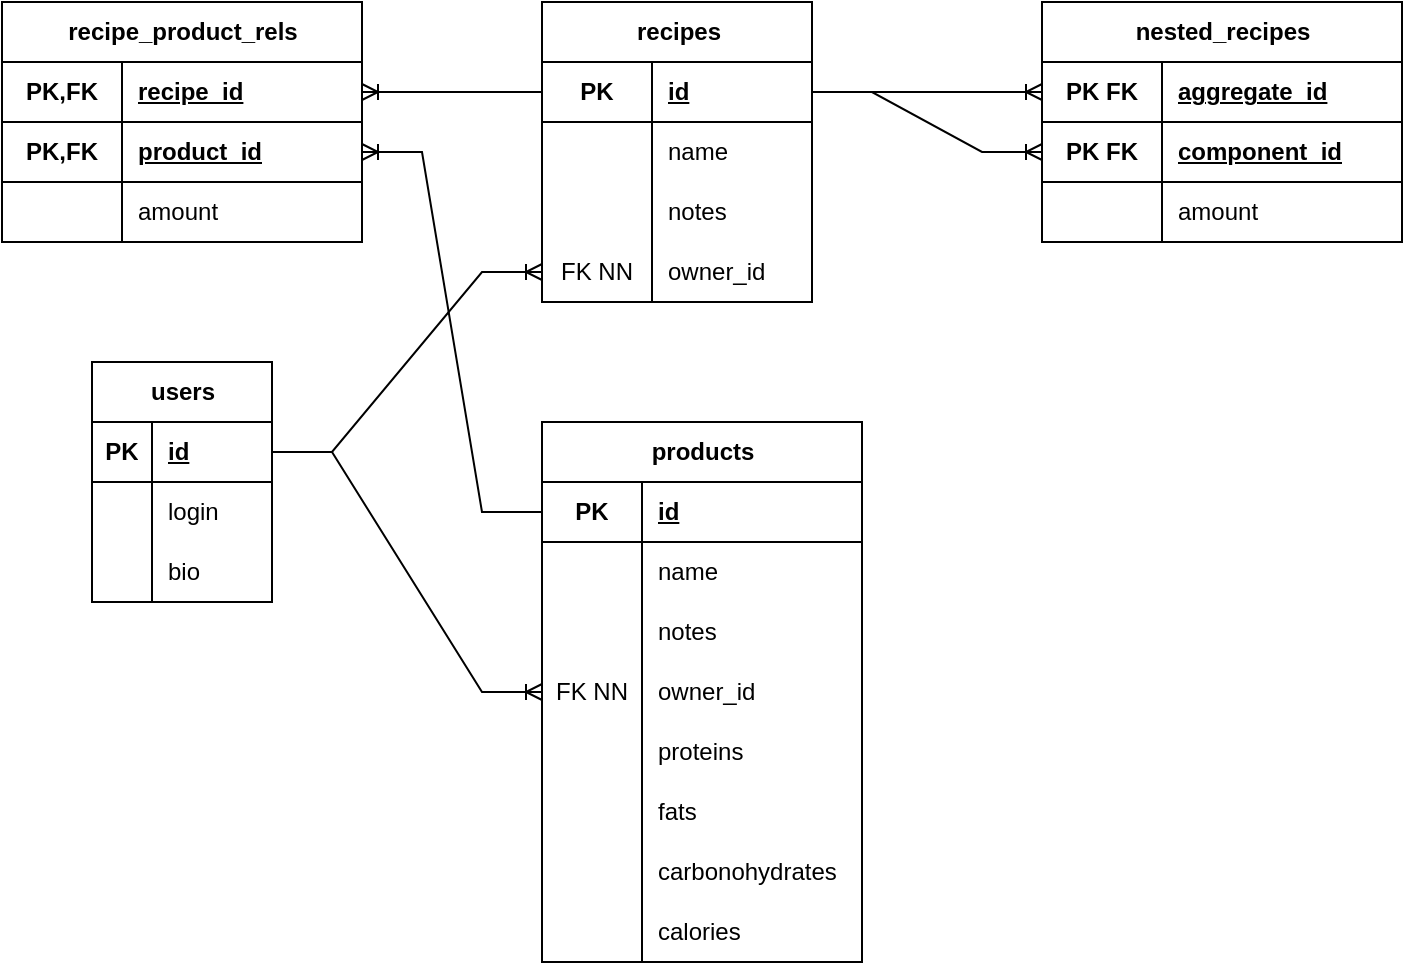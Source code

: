<mxfile>
    <diagram name="Page-1" id="bktZiqbW34DdxiBYwOLP">
        <mxGraphModel dx="1584" dy="827" grid="1" gridSize="10" guides="1" tooltips="1" connect="1" arrows="1" fold="1" page="0" pageScale="1" pageWidth="850" pageHeight="1100" math="0" shadow="0">
            <root>
                <mxCell id="0"/>
                <mxCell id="1" parent="0"/>
                <mxCell id="j-yExEiMpuhoz1rZ12O7-1" value="products" style="shape=table;startSize=30;container=1;collapsible=1;childLayout=tableLayout;fixedRows=1;rowLines=0;fontStyle=1;align=center;resizeLast=1;html=1;" parent="1" vertex="1">
                    <mxGeometry x="-250" y="-140" width="160" height="270" as="geometry"/>
                </mxCell>
                <mxCell id="j-yExEiMpuhoz1rZ12O7-2" value="" style="shape=tableRow;horizontal=0;startSize=0;swimlaneHead=0;swimlaneBody=0;fillColor=none;collapsible=0;dropTarget=0;points=[[0,0.5],[1,0.5]];portConstraint=eastwest;top=0;left=0;right=0;bottom=1;" parent="j-yExEiMpuhoz1rZ12O7-1" vertex="1">
                    <mxGeometry y="30" width="160" height="30" as="geometry"/>
                </mxCell>
                <mxCell id="j-yExEiMpuhoz1rZ12O7-3" value="PK" style="shape=partialRectangle;connectable=0;fillColor=none;top=0;left=0;bottom=0;right=0;fontStyle=1;overflow=hidden;whiteSpace=wrap;html=1;" parent="j-yExEiMpuhoz1rZ12O7-2" vertex="1">
                    <mxGeometry width="50" height="30" as="geometry">
                        <mxRectangle width="50" height="30" as="alternateBounds"/>
                    </mxGeometry>
                </mxCell>
                <mxCell id="j-yExEiMpuhoz1rZ12O7-4" value="id" style="shape=partialRectangle;connectable=0;fillColor=none;top=0;left=0;bottom=0;right=0;align=left;spacingLeft=6;fontStyle=5;overflow=hidden;whiteSpace=wrap;html=1;" parent="j-yExEiMpuhoz1rZ12O7-2" vertex="1">
                    <mxGeometry x="50" width="110" height="30" as="geometry">
                        <mxRectangle width="110" height="30" as="alternateBounds"/>
                    </mxGeometry>
                </mxCell>
                <mxCell id="j-yExEiMpuhoz1rZ12O7-5" value="" style="shape=tableRow;horizontal=0;startSize=0;swimlaneHead=0;swimlaneBody=0;fillColor=none;collapsible=0;dropTarget=0;points=[[0,0.5],[1,0.5]];portConstraint=eastwest;top=0;left=0;right=0;bottom=0;" parent="j-yExEiMpuhoz1rZ12O7-1" vertex="1">
                    <mxGeometry y="60" width="160" height="30" as="geometry"/>
                </mxCell>
                <mxCell id="j-yExEiMpuhoz1rZ12O7-6" value="" style="shape=partialRectangle;connectable=0;fillColor=none;top=0;left=0;bottom=0;right=0;editable=1;overflow=hidden;whiteSpace=wrap;html=1;" parent="j-yExEiMpuhoz1rZ12O7-5" vertex="1">
                    <mxGeometry width="50" height="30" as="geometry">
                        <mxRectangle width="50" height="30" as="alternateBounds"/>
                    </mxGeometry>
                </mxCell>
                <mxCell id="j-yExEiMpuhoz1rZ12O7-7" value="name" style="shape=partialRectangle;connectable=0;fillColor=none;top=0;left=0;bottom=0;right=0;align=left;spacingLeft=6;overflow=hidden;whiteSpace=wrap;html=1;" parent="j-yExEiMpuhoz1rZ12O7-5" vertex="1">
                    <mxGeometry x="50" width="110" height="30" as="geometry">
                        <mxRectangle width="110" height="30" as="alternateBounds"/>
                    </mxGeometry>
                </mxCell>
                <mxCell id="j-yExEiMpuhoz1rZ12O7-8" value="" style="shape=tableRow;horizontal=0;startSize=0;swimlaneHead=0;swimlaneBody=0;fillColor=none;collapsible=0;dropTarget=0;points=[[0,0.5],[1,0.5]];portConstraint=eastwest;top=0;left=0;right=0;bottom=0;" parent="j-yExEiMpuhoz1rZ12O7-1" vertex="1">
                    <mxGeometry y="90" width="160" height="30" as="geometry"/>
                </mxCell>
                <mxCell id="j-yExEiMpuhoz1rZ12O7-9" value="" style="shape=partialRectangle;connectable=0;fillColor=none;top=0;left=0;bottom=0;right=0;editable=1;overflow=hidden;whiteSpace=wrap;html=1;" parent="j-yExEiMpuhoz1rZ12O7-8" vertex="1">
                    <mxGeometry width="50" height="30" as="geometry">
                        <mxRectangle width="50" height="30" as="alternateBounds"/>
                    </mxGeometry>
                </mxCell>
                <mxCell id="j-yExEiMpuhoz1rZ12O7-10" value="notes" style="shape=partialRectangle;connectable=0;fillColor=none;top=0;left=0;bottom=0;right=0;align=left;spacingLeft=6;overflow=hidden;whiteSpace=wrap;html=1;" parent="j-yExEiMpuhoz1rZ12O7-8" vertex="1">
                    <mxGeometry x="50" width="110" height="30" as="geometry">
                        <mxRectangle width="110" height="30" as="alternateBounds"/>
                    </mxGeometry>
                </mxCell>
                <mxCell id="j-yExEiMpuhoz1rZ12O7-11" value="" style="shape=tableRow;horizontal=0;startSize=0;swimlaneHead=0;swimlaneBody=0;fillColor=none;collapsible=0;dropTarget=0;points=[[0,0.5],[1,0.5]];portConstraint=eastwest;top=0;left=0;right=0;bottom=0;" parent="j-yExEiMpuhoz1rZ12O7-1" vertex="1">
                    <mxGeometry y="120" width="160" height="30" as="geometry"/>
                </mxCell>
                <mxCell id="j-yExEiMpuhoz1rZ12O7-12" value="FK NN" style="shape=partialRectangle;connectable=0;fillColor=none;top=0;left=0;bottom=0;right=0;editable=1;overflow=hidden;whiteSpace=wrap;html=1;" parent="j-yExEiMpuhoz1rZ12O7-11" vertex="1">
                    <mxGeometry width="50" height="30" as="geometry">
                        <mxRectangle width="50" height="30" as="alternateBounds"/>
                    </mxGeometry>
                </mxCell>
                <mxCell id="j-yExEiMpuhoz1rZ12O7-13" value="owner_id" style="shape=partialRectangle;connectable=0;fillColor=none;top=0;left=0;bottom=0;right=0;align=left;spacingLeft=6;overflow=hidden;whiteSpace=wrap;html=1;" parent="j-yExEiMpuhoz1rZ12O7-11" vertex="1">
                    <mxGeometry x="50" width="110" height="30" as="geometry">
                        <mxRectangle width="110" height="30" as="alternateBounds"/>
                    </mxGeometry>
                </mxCell>
                <mxCell id="2" value="" style="shape=tableRow;horizontal=0;startSize=0;swimlaneHead=0;swimlaneBody=0;fillColor=none;collapsible=0;dropTarget=0;points=[[0,0.5],[1,0.5]];portConstraint=eastwest;top=0;left=0;right=0;bottom=0;" vertex="1" parent="j-yExEiMpuhoz1rZ12O7-1">
                    <mxGeometry y="150" width="160" height="30" as="geometry"/>
                </mxCell>
                <mxCell id="3" value="" style="shape=partialRectangle;connectable=0;fillColor=none;top=0;left=0;bottom=0;right=0;editable=1;overflow=hidden;whiteSpace=wrap;html=1;" vertex="1" parent="2">
                    <mxGeometry width="50" height="30" as="geometry">
                        <mxRectangle width="50" height="30" as="alternateBounds"/>
                    </mxGeometry>
                </mxCell>
                <mxCell id="4" value="proteins" style="shape=partialRectangle;connectable=0;fillColor=none;top=0;left=0;bottom=0;right=0;align=left;spacingLeft=6;overflow=hidden;whiteSpace=wrap;html=1;" vertex="1" parent="2">
                    <mxGeometry x="50" width="110" height="30" as="geometry">
                        <mxRectangle width="110" height="30" as="alternateBounds"/>
                    </mxGeometry>
                </mxCell>
                <mxCell id="8" value="" style="shape=tableRow;horizontal=0;startSize=0;swimlaneHead=0;swimlaneBody=0;fillColor=none;collapsible=0;dropTarget=0;points=[[0,0.5],[1,0.5]];portConstraint=eastwest;top=0;left=0;right=0;bottom=0;" vertex="1" parent="j-yExEiMpuhoz1rZ12O7-1">
                    <mxGeometry y="180" width="160" height="30" as="geometry"/>
                </mxCell>
                <mxCell id="9" value="" style="shape=partialRectangle;connectable=0;fillColor=none;top=0;left=0;bottom=0;right=0;editable=1;overflow=hidden;whiteSpace=wrap;html=1;" vertex="1" parent="8">
                    <mxGeometry width="50" height="30" as="geometry">
                        <mxRectangle width="50" height="30" as="alternateBounds"/>
                    </mxGeometry>
                </mxCell>
                <mxCell id="10" value="fats" style="shape=partialRectangle;connectable=0;fillColor=none;top=0;left=0;bottom=0;right=0;align=left;spacingLeft=6;overflow=hidden;whiteSpace=wrap;html=1;" vertex="1" parent="8">
                    <mxGeometry x="50" width="110" height="30" as="geometry">
                        <mxRectangle width="110" height="30" as="alternateBounds"/>
                    </mxGeometry>
                </mxCell>
                <mxCell id="30" value="" style="shape=tableRow;horizontal=0;startSize=0;swimlaneHead=0;swimlaneBody=0;fillColor=none;collapsible=0;dropTarget=0;points=[[0,0.5],[1,0.5]];portConstraint=eastwest;top=0;left=0;right=0;bottom=0;" vertex="1" parent="j-yExEiMpuhoz1rZ12O7-1">
                    <mxGeometry y="210" width="160" height="30" as="geometry"/>
                </mxCell>
                <mxCell id="31" value="" style="shape=partialRectangle;connectable=0;fillColor=none;top=0;left=0;bottom=0;right=0;editable=1;overflow=hidden;whiteSpace=wrap;html=1;" vertex="1" parent="30">
                    <mxGeometry width="50" height="30" as="geometry">
                        <mxRectangle width="50" height="30" as="alternateBounds"/>
                    </mxGeometry>
                </mxCell>
                <mxCell id="32" value="carbonohydrates" style="shape=partialRectangle;connectable=0;fillColor=none;top=0;left=0;bottom=0;right=0;align=left;spacingLeft=6;overflow=hidden;whiteSpace=wrap;html=1;" vertex="1" parent="30">
                    <mxGeometry x="50" width="110" height="30" as="geometry">
                        <mxRectangle width="110" height="30" as="alternateBounds"/>
                    </mxGeometry>
                </mxCell>
                <mxCell id="33" value="" style="shape=tableRow;horizontal=0;startSize=0;swimlaneHead=0;swimlaneBody=0;fillColor=none;collapsible=0;dropTarget=0;points=[[0,0.5],[1,0.5]];portConstraint=eastwest;top=0;left=0;right=0;bottom=0;" vertex="1" parent="j-yExEiMpuhoz1rZ12O7-1">
                    <mxGeometry y="240" width="160" height="30" as="geometry"/>
                </mxCell>
                <mxCell id="34" value="" style="shape=partialRectangle;connectable=0;fillColor=none;top=0;left=0;bottom=0;right=0;editable=1;overflow=hidden;whiteSpace=wrap;html=1;" vertex="1" parent="33">
                    <mxGeometry width="50" height="30" as="geometry">
                        <mxRectangle width="50" height="30" as="alternateBounds"/>
                    </mxGeometry>
                </mxCell>
                <mxCell id="35" value="calories" style="shape=partialRectangle;connectable=0;fillColor=none;top=0;left=0;bottom=0;right=0;align=left;spacingLeft=6;overflow=hidden;whiteSpace=wrap;html=1;" vertex="1" parent="33">
                    <mxGeometry x="50" width="110" height="30" as="geometry">
                        <mxRectangle width="110" height="30" as="alternateBounds"/>
                    </mxGeometry>
                </mxCell>
                <mxCell id="j-yExEiMpuhoz1rZ12O7-37" value="users" style="shape=table;startSize=30;container=1;collapsible=1;childLayout=tableLayout;fixedRows=1;rowLines=0;fontStyle=1;align=center;resizeLast=1;html=1;" parent="1" vertex="1">
                    <mxGeometry x="-475" y="-170" width="90" height="120" as="geometry"/>
                </mxCell>
                <mxCell id="j-yExEiMpuhoz1rZ12O7-38" value="" style="shape=tableRow;horizontal=0;startSize=0;swimlaneHead=0;swimlaneBody=0;fillColor=none;collapsible=0;dropTarget=0;points=[[0,0.5],[1,0.5]];portConstraint=eastwest;top=0;left=0;right=0;bottom=1;" parent="j-yExEiMpuhoz1rZ12O7-37" vertex="1">
                    <mxGeometry y="30" width="90" height="30" as="geometry"/>
                </mxCell>
                <mxCell id="j-yExEiMpuhoz1rZ12O7-39" value="PK" style="shape=partialRectangle;connectable=0;fillColor=none;top=0;left=0;bottom=0;right=0;fontStyle=1;overflow=hidden;whiteSpace=wrap;html=1;" parent="j-yExEiMpuhoz1rZ12O7-38" vertex="1">
                    <mxGeometry width="30" height="30" as="geometry">
                        <mxRectangle width="30" height="30" as="alternateBounds"/>
                    </mxGeometry>
                </mxCell>
                <mxCell id="j-yExEiMpuhoz1rZ12O7-40" value="id" style="shape=partialRectangle;connectable=0;fillColor=none;top=0;left=0;bottom=0;right=0;align=left;spacingLeft=6;fontStyle=5;overflow=hidden;whiteSpace=wrap;html=1;" parent="j-yExEiMpuhoz1rZ12O7-38" vertex="1">
                    <mxGeometry x="30" width="60" height="30" as="geometry">
                        <mxRectangle width="60" height="30" as="alternateBounds"/>
                    </mxGeometry>
                </mxCell>
                <mxCell id="j-yExEiMpuhoz1rZ12O7-41" value="" style="shape=tableRow;horizontal=0;startSize=0;swimlaneHead=0;swimlaneBody=0;fillColor=none;collapsible=0;dropTarget=0;points=[[0,0.5],[1,0.5]];portConstraint=eastwest;top=0;left=0;right=0;bottom=0;" parent="j-yExEiMpuhoz1rZ12O7-37" vertex="1">
                    <mxGeometry y="60" width="90" height="30" as="geometry"/>
                </mxCell>
                <mxCell id="j-yExEiMpuhoz1rZ12O7-42" value="" style="shape=partialRectangle;connectable=0;fillColor=none;top=0;left=0;bottom=0;right=0;editable=1;overflow=hidden;whiteSpace=wrap;html=1;" parent="j-yExEiMpuhoz1rZ12O7-41" vertex="1">
                    <mxGeometry width="30" height="30" as="geometry">
                        <mxRectangle width="30" height="30" as="alternateBounds"/>
                    </mxGeometry>
                </mxCell>
                <mxCell id="j-yExEiMpuhoz1rZ12O7-43" value="login" style="shape=partialRectangle;connectable=0;fillColor=none;top=0;left=0;bottom=0;right=0;align=left;spacingLeft=6;overflow=hidden;whiteSpace=wrap;html=1;" parent="j-yExEiMpuhoz1rZ12O7-41" vertex="1">
                    <mxGeometry x="30" width="60" height="30" as="geometry">
                        <mxRectangle width="60" height="30" as="alternateBounds"/>
                    </mxGeometry>
                </mxCell>
                <mxCell id="j-yExEiMpuhoz1rZ12O7-44" value="" style="shape=tableRow;horizontal=0;startSize=0;swimlaneHead=0;swimlaneBody=0;fillColor=none;collapsible=0;dropTarget=0;points=[[0,0.5],[1,0.5]];portConstraint=eastwest;top=0;left=0;right=0;bottom=0;" parent="j-yExEiMpuhoz1rZ12O7-37" vertex="1">
                    <mxGeometry y="90" width="90" height="30" as="geometry"/>
                </mxCell>
                <mxCell id="j-yExEiMpuhoz1rZ12O7-45" value="" style="shape=partialRectangle;connectable=0;fillColor=none;top=0;left=0;bottom=0;right=0;editable=1;overflow=hidden;whiteSpace=wrap;html=1;" parent="j-yExEiMpuhoz1rZ12O7-44" vertex="1">
                    <mxGeometry width="30" height="30" as="geometry">
                        <mxRectangle width="30" height="30" as="alternateBounds"/>
                    </mxGeometry>
                </mxCell>
                <mxCell id="j-yExEiMpuhoz1rZ12O7-46" value="bio" style="shape=partialRectangle;connectable=0;fillColor=none;top=0;left=0;bottom=0;right=0;align=left;spacingLeft=6;overflow=hidden;whiteSpace=wrap;html=1;" parent="j-yExEiMpuhoz1rZ12O7-44" vertex="1">
                    <mxGeometry x="30" width="60" height="30" as="geometry">
                        <mxRectangle width="60" height="30" as="alternateBounds"/>
                    </mxGeometry>
                </mxCell>
                <mxCell id="j-yExEiMpuhoz1rZ12O7-78" value="" style="edgeStyle=entityRelationEdgeStyle;fontSize=12;html=1;endArrow=ERoneToMany;rounded=0;" parent="1" source="j-yExEiMpuhoz1rZ12O7-38" target="j-yExEiMpuhoz1rZ12O7-11" edge="1">
                    <mxGeometry width="100" height="100" relative="1" as="geometry">
                        <mxPoint x="-240" y="250" as="sourcePoint"/>
                        <mxPoint x="-140" y="150" as="targetPoint"/>
                    </mxGeometry>
                </mxCell>
                <mxCell id="j-yExEiMpuhoz1rZ12O7-79" value="recipes" style="shape=table;startSize=30;container=1;collapsible=1;childLayout=tableLayout;fixedRows=1;rowLines=0;fontStyle=1;align=center;resizeLast=1;html=1;" parent="1" vertex="1">
                    <mxGeometry x="-250" y="-350" width="135" height="150" as="geometry"/>
                </mxCell>
                <mxCell id="j-yExEiMpuhoz1rZ12O7-80" value="" style="shape=tableRow;horizontal=0;startSize=0;swimlaneHead=0;swimlaneBody=0;fillColor=none;collapsible=0;dropTarget=0;points=[[0,0.5],[1,0.5]];portConstraint=eastwest;top=0;left=0;right=0;bottom=1;" parent="j-yExEiMpuhoz1rZ12O7-79" vertex="1">
                    <mxGeometry y="30" width="135" height="30" as="geometry"/>
                </mxCell>
                <mxCell id="j-yExEiMpuhoz1rZ12O7-81" value="PK" style="shape=partialRectangle;connectable=0;fillColor=none;top=0;left=0;bottom=0;right=0;fontStyle=1;overflow=hidden;whiteSpace=wrap;html=1;" parent="j-yExEiMpuhoz1rZ12O7-80" vertex="1">
                    <mxGeometry width="55" height="30" as="geometry">
                        <mxRectangle width="55" height="30" as="alternateBounds"/>
                    </mxGeometry>
                </mxCell>
                <mxCell id="j-yExEiMpuhoz1rZ12O7-82" value="id" style="shape=partialRectangle;connectable=0;fillColor=none;top=0;left=0;bottom=0;right=0;align=left;spacingLeft=6;fontStyle=5;overflow=hidden;whiteSpace=wrap;html=1;" parent="j-yExEiMpuhoz1rZ12O7-80" vertex="1">
                    <mxGeometry x="55" width="80" height="30" as="geometry">
                        <mxRectangle width="80" height="30" as="alternateBounds"/>
                    </mxGeometry>
                </mxCell>
                <mxCell id="j-yExEiMpuhoz1rZ12O7-83" value="" style="shape=tableRow;horizontal=0;startSize=0;swimlaneHead=0;swimlaneBody=0;fillColor=none;collapsible=0;dropTarget=0;points=[[0,0.5],[1,0.5]];portConstraint=eastwest;top=0;left=0;right=0;bottom=0;" parent="j-yExEiMpuhoz1rZ12O7-79" vertex="1">
                    <mxGeometry y="60" width="135" height="30" as="geometry"/>
                </mxCell>
                <mxCell id="j-yExEiMpuhoz1rZ12O7-84" value="" style="shape=partialRectangle;connectable=0;fillColor=none;top=0;left=0;bottom=0;right=0;editable=1;overflow=hidden;whiteSpace=wrap;html=1;" parent="j-yExEiMpuhoz1rZ12O7-83" vertex="1">
                    <mxGeometry width="55" height="30" as="geometry">
                        <mxRectangle width="55" height="30" as="alternateBounds"/>
                    </mxGeometry>
                </mxCell>
                <mxCell id="j-yExEiMpuhoz1rZ12O7-85" value="name" style="shape=partialRectangle;connectable=0;fillColor=none;top=0;left=0;bottom=0;right=0;align=left;spacingLeft=6;overflow=hidden;whiteSpace=wrap;html=1;" parent="j-yExEiMpuhoz1rZ12O7-83" vertex="1">
                    <mxGeometry x="55" width="80" height="30" as="geometry">
                        <mxRectangle width="80" height="30" as="alternateBounds"/>
                    </mxGeometry>
                </mxCell>
                <mxCell id="j-yExEiMpuhoz1rZ12O7-86" value="" style="shape=tableRow;horizontal=0;startSize=0;swimlaneHead=0;swimlaneBody=0;fillColor=none;collapsible=0;dropTarget=0;points=[[0,0.5],[1,0.5]];portConstraint=eastwest;top=0;left=0;right=0;bottom=0;" parent="j-yExEiMpuhoz1rZ12O7-79" vertex="1">
                    <mxGeometry y="90" width="135" height="30" as="geometry"/>
                </mxCell>
                <mxCell id="j-yExEiMpuhoz1rZ12O7-87" value="" style="shape=partialRectangle;connectable=0;fillColor=none;top=0;left=0;bottom=0;right=0;editable=1;overflow=hidden;whiteSpace=wrap;html=1;" parent="j-yExEiMpuhoz1rZ12O7-86" vertex="1">
                    <mxGeometry width="55" height="30" as="geometry">
                        <mxRectangle width="55" height="30" as="alternateBounds"/>
                    </mxGeometry>
                </mxCell>
                <mxCell id="j-yExEiMpuhoz1rZ12O7-88" value="notes" style="shape=partialRectangle;connectable=0;fillColor=none;top=0;left=0;bottom=0;right=0;align=left;spacingLeft=6;overflow=hidden;whiteSpace=wrap;html=1;" parent="j-yExEiMpuhoz1rZ12O7-86" vertex="1">
                    <mxGeometry x="55" width="80" height="30" as="geometry">
                        <mxRectangle width="80" height="30" as="alternateBounds"/>
                    </mxGeometry>
                </mxCell>
                <mxCell id="j-yExEiMpuhoz1rZ12O7-89" value="" style="shape=tableRow;horizontal=0;startSize=0;swimlaneHead=0;swimlaneBody=0;fillColor=none;collapsible=0;dropTarget=0;points=[[0,0.5],[1,0.5]];portConstraint=eastwest;top=0;left=0;right=0;bottom=0;" parent="j-yExEiMpuhoz1rZ12O7-79" vertex="1">
                    <mxGeometry y="120" width="135" height="30" as="geometry"/>
                </mxCell>
                <mxCell id="j-yExEiMpuhoz1rZ12O7-90" value="FK NN" style="shape=partialRectangle;connectable=0;fillColor=none;top=0;left=0;bottom=0;right=0;editable=1;overflow=hidden;whiteSpace=wrap;html=1;" parent="j-yExEiMpuhoz1rZ12O7-89" vertex="1">
                    <mxGeometry width="55" height="30" as="geometry">
                        <mxRectangle width="55" height="30" as="alternateBounds"/>
                    </mxGeometry>
                </mxCell>
                <mxCell id="j-yExEiMpuhoz1rZ12O7-91" value="owner_id" style="shape=partialRectangle;connectable=0;fillColor=none;top=0;left=0;bottom=0;right=0;align=left;spacingLeft=6;overflow=hidden;whiteSpace=wrap;html=1;" parent="j-yExEiMpuhoz1rZ12O7-89" vertex="1">
                    <mxGeometry x="55" width="80" height="30" as="geometry">
                        <mxRectangle width="80" height="30" as="alternateBounds"/>
                    </mxGeometry>
                </mxCell>
                <mxCell id="j-yExEiMpuhoz1rZ12O7-92" value="recipe_product_rels" style="shape=table;startSize=30;container=1;collapsible=1;childLayout=tableLayout;fixedRows=1;rowLines=0;fontStyle=1;align=center;resizeLast=1;html=1;" parent="1" vertex="1">
                    <mxGeometry x="-520" y="-350" width="180" height="120" as="geometry"/>
                </mxCell>
                <mxCell id="j-yExEiMpuhoz1rZ12O7-93" value="" style="shape=tableRow;horizontal=0;startSize=0;swimlaneHead=0;swimlaneBody=0;fillColor=none;collapsible=0;dropTarget=0;points=[[0,0.5],[1,0.5]];portConstraint=eastwest;top=0;left=0;right=0;bottom=1;" parent="j-yExEiMpuhoz1rZ12O7-92" vertex="1">
                    <mxGeometry y="30" width="180" height="30" as="geometry"/>
                </mxCell>
                <mxCell id="j-yExEiMpuhoz1rZ12O7-94" value="PK,FK" style="shape=partialRectangle;connectable=0;fillColor=none;top=0;left=0;bottom=0;right=0;fontStyle=1;overflow=hidden;whiteSpace=wrap;html=1;" parent="j-yExEiMpuhoz1rZ12O7-93" vertex="1">
                    <mxGeometry width="60" height="30" as="geometry">
                        <mxRectangle width="60" height="30" as="alternateBounds"/>
                    </mxGeometry>
                </mxCell>
                <mxCell id="j-yExEiMpuhoz1rZ12O7-95" value="recipe_id" style="shape=partialRectangle;connectable=0;fillColor=none;top=0;left=0;bottom=0;right=0;align=left;spacingLeft=6;fontStyle=5;overflow=hidden;whiteSpace=wrap;html=1;" parent="j-yExEiMpuhoz1rZ12O7-93" vertex="1">
                    <mxGeometry x="60" width="120" height="30" as="geometry">
                        <mxRectangle width="120" height="30" as="alternateBounds"/>
                    </mxGeometry>
                </mxCell>
                <mxCell id="j-yExEiMpuhoz1rZ12O7-105" value="" style="shape=tableRow;horizontal=0;startSize=0;swimlaneHead=0;swimlaneBody=0;fillColor=none;collapsible=0;dropTarget=0;points=[[0,0.5],[1,0.5]];portConstraint=eastwest;top=0;left=0;right=0;bottom=1;" parent="j-yExEiMpuhoz1rZ12O7-92" vertex="1">
                    <mxGeometry y="60" width="180" height="30" as="geometry"/>
                </mxCell>
                <mxCell id="j-yExEiMpuhoz1rZ12O7-106" value="PK,FK" style="shape=partialRectangle;connectable=0;fillColor=none;top=0;left=0;bottom=0;right=0;fontStyle=1;overflow=hidden;whiteSpace=wrap;html=1;" parent="j-yExEiMpuhoz1rZ12O7-105" vertex="1">
                    <mxGeometry width="60" height="30" as="geometry">
                        <mxRectangle width="60" height="30" as="alternateBounds"/>
                    </mxGeometry>
                </mxCell>
                <mxCell id="j-yExEiMpuhoz1rZ12O7-107" value="product_id" style="shape=partialRectangle;connectable=0;fillColor=none;top=0;left=0;bottom=0;right=0;align=left;spacingLeft=6;fontStyle=5;overflow=hidden;whiteSpace=wrap;html=1;" parent="j-yExEiMpuhoz1rZ12O7-105" vertex="1">
                    <mxGeometry x="60" width="120" height="30" as="geometry">
                        <mxRectangle width="120" height="30" as="alternateBounds"/>
                    </mxGeometry>
                </mxCell>
                <mxCell id="j-yExEiMpuhoz1rZ12O7-96" value="" style="shape=tableRow;horizontal=0;startSize=0;swimlaneHead=0;swimlaneBody=0;fillColor=none;collapsible=0;dropTarget=0;points=[[0,0.5],[1,0.5]];portConstraint=eastwest;top=0;left=0;right=0;bottom=0;" parent="j-yExEiMpuhoz1rZ12O7-92" vertex="1">
                    <mxGeometry y="90" width="180" height="30" as="geometry"/>
                </mxCell>
                <mxCell id="j-yExEiMpuhoz1rZ12O7-97" value="" style="shape=partialRectangle;connectable=0;fillColor=none;top=0;left=0;bottom=0;right=0;editable=1;overflow=hidden;whiteSpace=wrap;html=1;" parent="j-yExEiMpuhoz1rZ12O7-96" vertex="1">
                    <mxGeometry width="60" height="30" as="geometry">
                        <mxRectangle width="60" height="30" as="alternateBounds"/>
                    </mxGeometry>
                </mxCell>
                <mxCell id="j-yExEiMpuhoz1rZ12O7-98" value="amount" style="shape=partialRectangle;connectable=0;fillColor=none;top=0;left=0;bottom=0;right=0;align=left;spacingLeft=6;overflow=hidden;whiteSpace=wrap;html=1;" parent="j-yExEiMpuhoz1rZ12O7-96" vertex="1">
                    <mxGeometry x="60" width="120" height="30" as="geometry">
                        <mxRectangle width="120" height="30" as="alternateBounds"/>
                    </mxGeometry>
                </mxCell>
                <mxCell id="j-yExEiMpuhoz1rZ12O7-108" value="" style="edgeStyle=entityRelationEdgeStyle;fontSize=12;html=1;endArrow=ERoneToMany;rounded=0;" parent="1" source="j-yExEiMpuhoz1rZ12O7-2" target="j-yExEiMpuhoz1rZ12O7-105" edge="1">
                    <mxGeometry width="100" height="100" relative="1" as="geometry">
                        <mxPoint x="-320" y="45" as="sourcePoint"/>
                        <mxPoint x="-240" y="5" as="targetPoint"/>
                    </mxGeometry>
                </mxCell>
                <mxCell id="j-yExEiMpuhoz1rZ12O7-109" value="" style="edgeStyle=entityRelationEdgeStyle;fontSize=12;html=1;endArrow=ERoneToMany;rounded=0;" parent="1" source="j-yExEiMpuhoz1rZ12O7-80" target="j-yExEiMpuhoz1rZ12O7-93" edge="1">
                    <mxGeometry width="100" height="100" relative="1" as="geometry">
                        <mxPoint x="-240" y="-85" as="sourcePoint"/>
                        <mxPoint x="-350" y="-135" as="targetPoint"/>
                    </mxGeometry>
                </mxCell>
                <mxCell id="j-yExEiMpuhoz1rZ12O7-110" value="nested_recipes" style="shape=table;startSize=30;container=1;collapsible=1;childLayout=tableLayout;fixedRows=1;rowLines=0;fontStyle=1;align=center;resizeLast=1;html=1;" parent="1" vertex="1">
                    <mxGeometry y="-350" width="180" height="120" as="geometry"/>
                </mxCell>
                <mxCell id="j-yExEiMpuhoz1rZ12O7-111" value="" style="shape=tableRow;horizontal=0;startSize=0;swimlaneHead=0;swimlaneBody=0;fillColor=none;collapsible=0;dropTarget=0;points=[[0,0.5],[1,0.5]];portConstraint=eastwest;top=0;left=0;right=0;bottom=1;" parent="j-yExEiMpuhoz1rZ12O7-110" vertex="1">
                    <mxGeometry y="30" width="180" height="30" as="geometry"/>
                </mxCell>
                <mxCell id="j-yExEiMpuhoz1rZ12O7-112" value="PK FK" style="shape=partialRectangle;connectable=0;fillColor=none;top=0;left=0;bottom=0;right=0;fontStyle=1;overflow=hidden;whiteSpace=wrap;html=1;" parent="j-yExEiMpuhoz1rZ12O7-111" vertex="1">
                    <mxGeometry width="60" height="30" as="geometry">
                        <mxRectangle width="60" height="30" as="alternateBounds"/>
                    </mxGeometry>
                </mxCell>
                <mxCell id="j-yExEiMpuhoz1rZ12O7-113" value="aggregate_id" style="shape=partialRectangle;connectable=0;fillColor=none;top=0;left=0;bottom=0;right=0;align=left;spacingLeft=6;fontStyle=5;overflow=hidden;whiteSpace=wrap;html=1;" parent="j-yExEiMpuhoz1rZ12O7-111" vertex="1">
                    <mxGeometry x="60" width="120" height="30" as="geometry">
                        <mxRectangle width="120" height="30" as="alternateBounds"/>
                    </mxGeometry>
                </mxCell>
                <mxCell id="j-yExEiMpuhoz1rZ12O7-114" value="" style="shape=tableRow;horizontal=0;startSize=0;swimlaneHead=0;swimlaneBody=0;fillColor=none;collapsible=0;dropTarget=0;points=[[0,0.5],[1,0.5]];portConstraint=eastwest;top=0;left=0;right=0;bottom=1;" parent="j-yExEiMpuhoz1rZ12O7-110" vertex="1">
                    <mxGeometry y="60" width="180" height="30" as="geometry"/>
                </mxCell>
                <mxCell id="j-yExEiMpuhoz1rZ12O7-115" value="PK FK" style="shape=partialRectangle;connectable=0;fillColor=none;top=0;left=0;bottom=0;right=0;fontStyle=1;overflow=hidden;whiteSpace=wrap;html=1;" parent="j-yExEiMpuhoz1rZ12O7-114" vertex="1">
                    <mxGeometry width="60" height="30" as="geometry">
                        <mxRectangle width="60" height="30" as="alternateBounds"/>
                    </mxGeometry>
                </mxCell>
                <mxCell id="j-yExEiMpuhoz1rZ12O7-116" value="component_id" style="shape=partialRectangle;connectable=0;fillColor=none;top=0;left=0;bottom=0;right=0;align=left;spacingLeft=6;fontStyle=5;overflow=hidden;whiteSpace=wrap;html=1;" parent="j-yExEiMpuhoz1rZ12O7-114" vertex="1">
                    <mxGeometry x="60" width="120" height="30" as="geometry">
                        <mxRectangle width="120" height="30" as="alternateBounds"/>
                    </mxGeometry>
                </mxCell>
                <mxCell id="j-yExEiMpuhoz1rZ12O7-117" value="" style="shape=tableRow;horizontal=0;startSize=0;swimlaneHead=0;swimlaneBody=0;fillColor=none;collapsible=0;dropTarget=0;points=[[0,0.5],[1,0.5]];portConstraint=eastwest;top=0;left=0;right=0;bottom=0;" parent="j-yExEiMpuhoz1rZ12O7-110" vertex="1">
                    <mxGeometry y="90" width="180" height="30" as="geometry"/>
                </mxCell>
                <mxCell id="j-yExEiMpuhoz1rZ12O7-118" value="" style="shape=partialRectangle;connectable=0;fillColor=none;top=0;left=0;bottom=0;right=0;editable=1;overflow=hidden;whiteSpace=wrap;html=1;" parent="j-yExEiMpuhoz1rZ12O7-117" vertex="1">
                    <mxGeometry width="60" height="30" as="geometry">
                        <mxRectangle width="60" height="30" as="alternateBounds"/>
                    </mxGeometry>
                </mxCell>
                <mxCell id="j-yExEiMpuhoz1rZ12O7-119" value="amount" style="shape=partialRectangle;connectable=0;fillColor=none;top=0;left=0;bottom=0;right=0;align=left;spacingLeft=6;overflow=hidden;whiteSpace=wrap;html=1;" parent="j-yExEiMpuhoz1rZ12O7-117" vertex="1">
                    <mxGeometry x="60" width="120" height="30" as="geometry">
                        <mxRectangle width="120" height="30" as="alternateBounds"/>
                    </mxGeometry>
                </mxCell>
                <mxCell id="j-yExEiMpuhoz1rZ12O7-120" value="" style="edgeStyle=entityRelationEdgeStyle;fontSize=12;html=1;endArrow=ERoneToMany;rounded=0;" parent="1" source="j-yExEiMpuhoz1rZ12O7-80" target="j-yExEiMpuhoz1rZ12O7-111" edge="1">
                    <mxGeometry width="100" height="100" relative="1" as="geometry">
                        <mxPoint x="-260" y="-335" as="sourcePoint"/>
                        <mxPoint x="-350" y="-165" as="targetPoint"/>
                    </mxGeometry>
                </mxCell>
                <mxCell id="j-yExEiMpuhoz1rZ12O7-121" value="" style="edgeStyle=entityRelationEdgeStyle;fontSize=12;html=1;endArrow=ERoneToMany;rounded=0;" parent="1" source="j-yExEiMpuhoz1rZ12O7-80" target="j-yExEiMpuhoz1rZ12O7-114" edge="1">
                    <mxGeometry width="100" height="100" relative="1" as="geometry">
                        <mxPoint x="-80" y="-335" as="sourcePoint"/>
                        <mxPoint y="-335" as="targetPoint"/>
                    </mxGeometry>
                </mxCell>
                <mxCell id="j-yExEiMpuhoz1rZ12O7-122" value="" style="edgeStyle=entityRelationEdgeStyle;fontSize=12;html=1;endArrow=ERoneToMany;rounded=0;" parent="1" source="j-yExEiMpuhoz1rZ12O7-38" target="j-yExEiMpuhoz1rZ12O7-89" edge="1">
                    <mxGeometry width="100" height="100" relative="1" as="geometry">
                        <mxPoint x="-320" y="45" as="sourcePoint"/>
                        <mxPoint x="-240" y="5" as="targetPoint"/>
                    </mxGeometry>
                </mxCell>
            </root>
        </mxGraphModel>
    </diagram>
</mxfile>